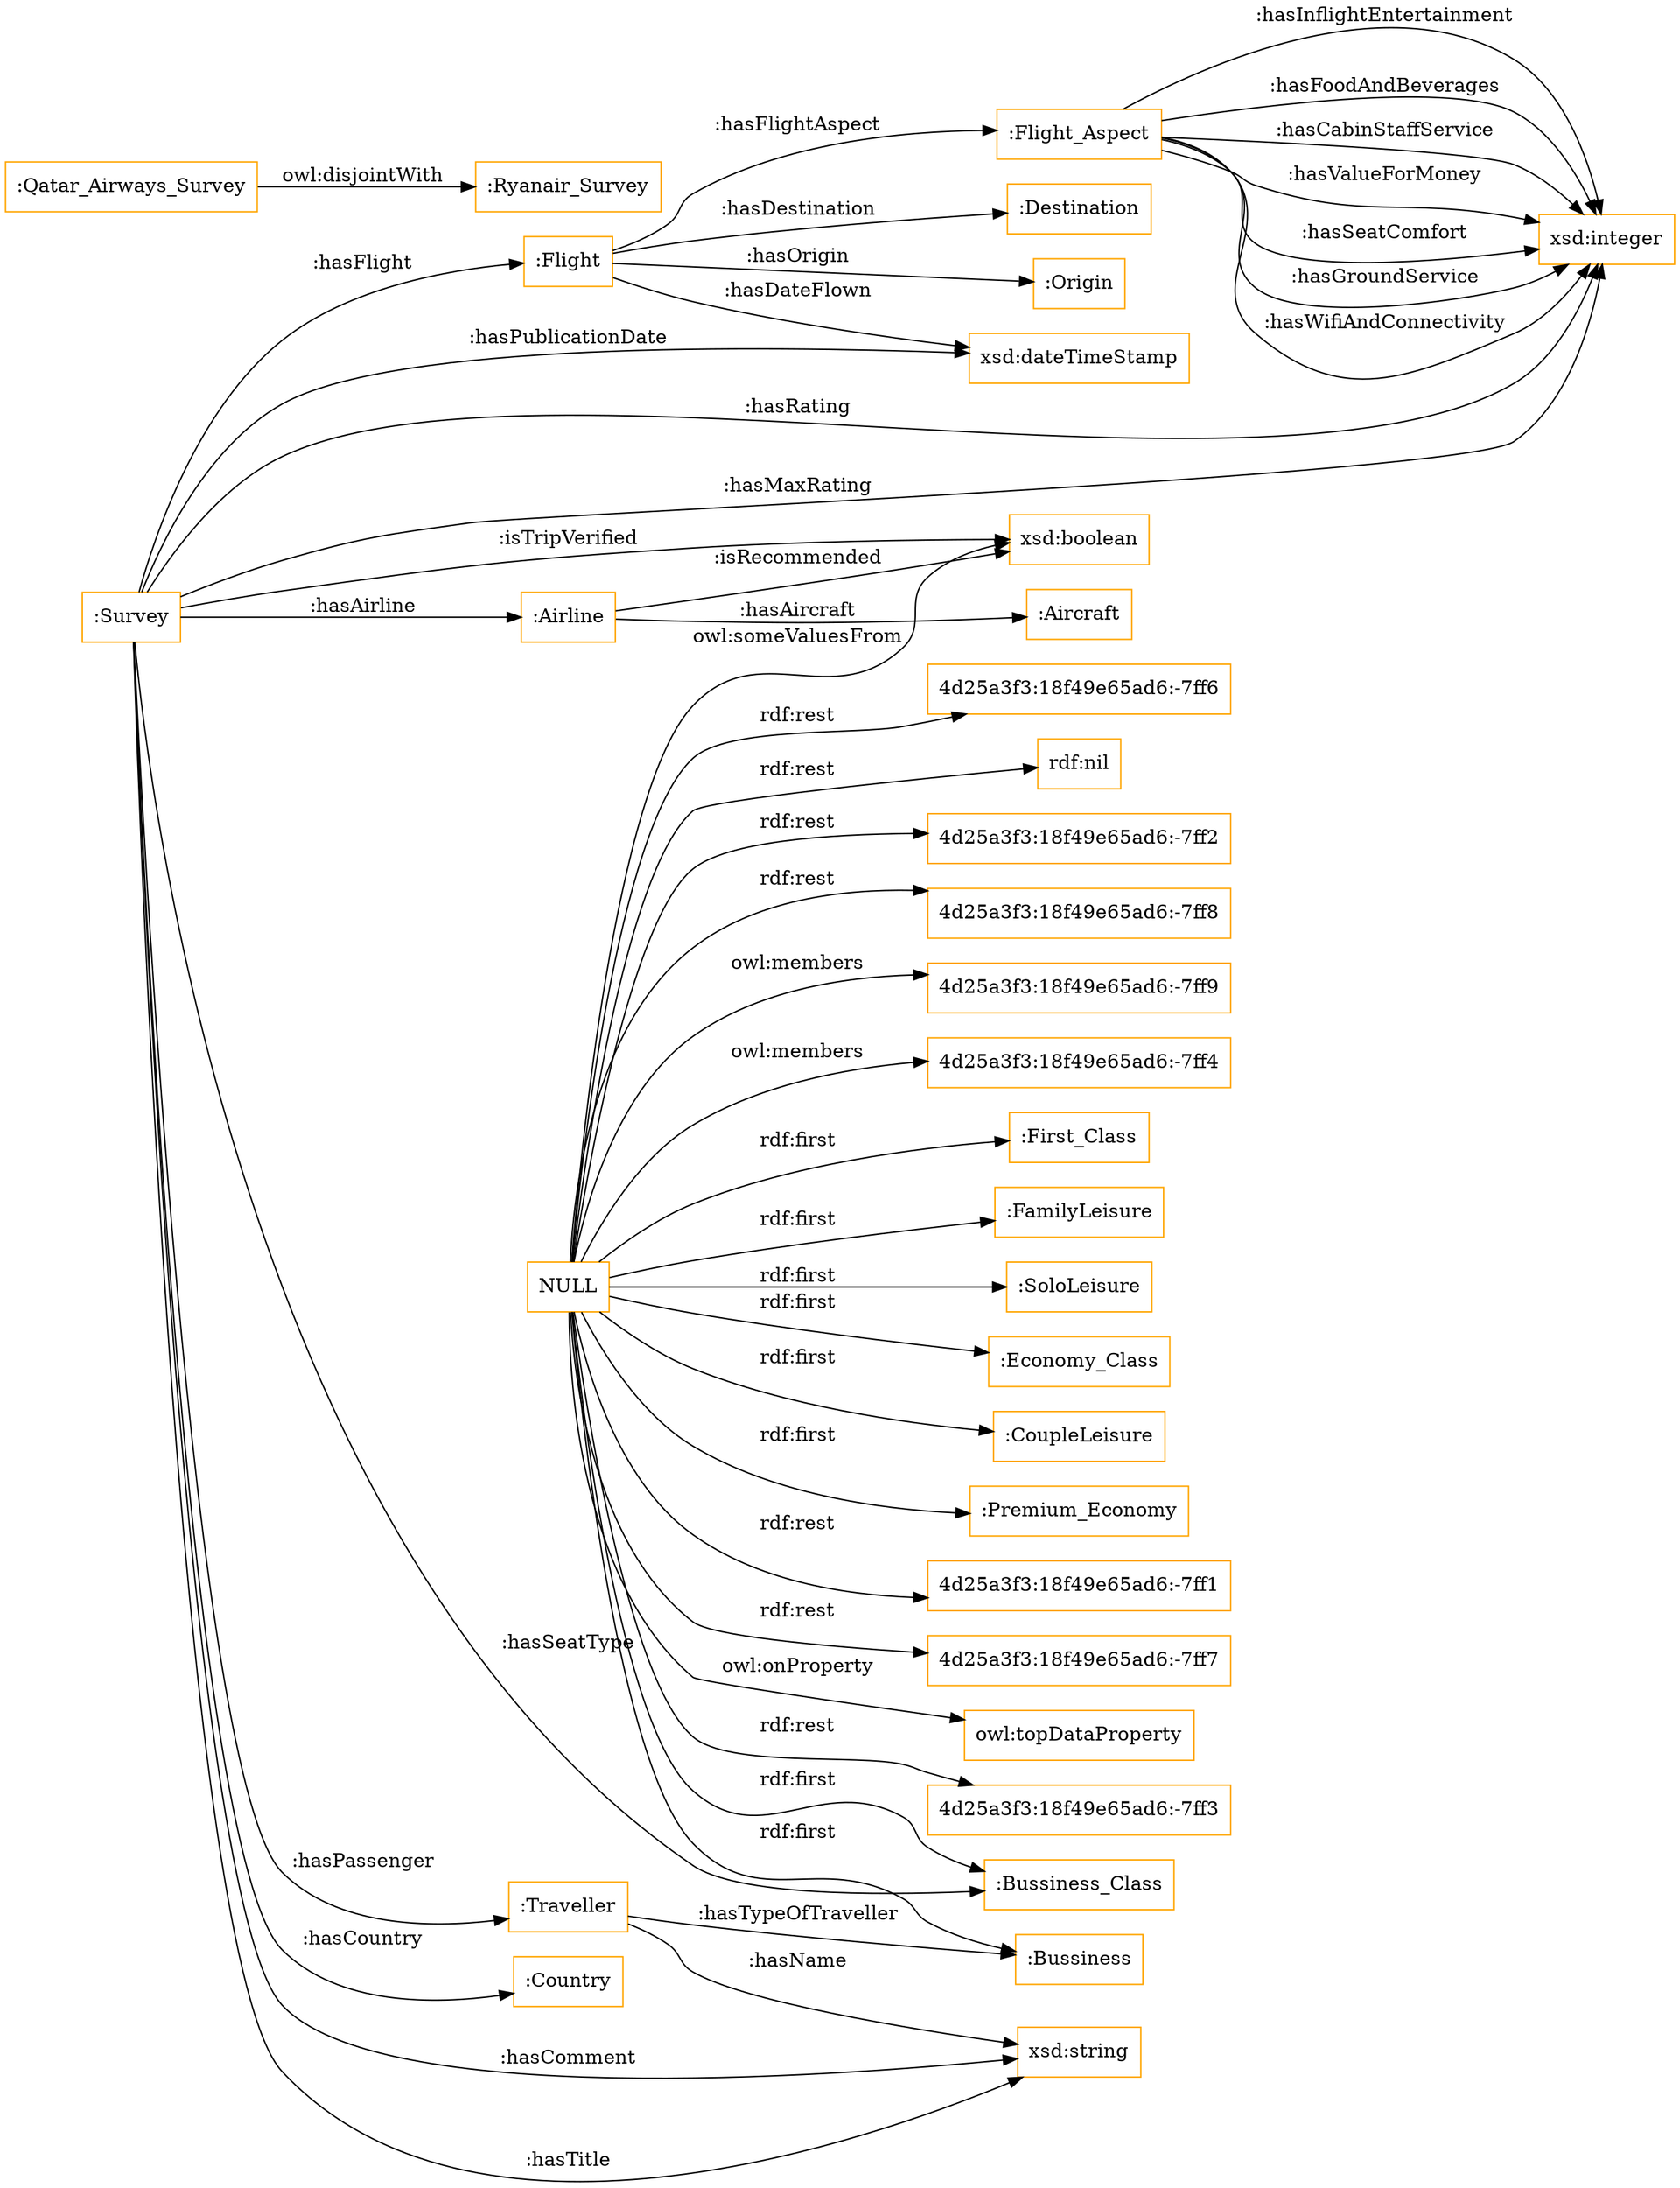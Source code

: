 digraph ar2dtool_diagram { 
rankdir=LR;
size="1501"
node [shape = rectangle, color="orange"]; ":Traveller" ":Destination" ":Flight" ":Economy_Class" ":Bussiness_Class" ":Origin" ":Aircraft" ":Flight_Aspect" ":Survey" ":First_Class" ":Qatar_Airways_Survey" ":FamilyLeisure" ":Airline" ":SoloLeisure" ":CoupleLeisure" ":Country" ":Premium_Economy" ":Ryanair_Survey" ":Bussiness" ; /*classes style*/
	"NULL" -> ":CoupleLeisure" [ label = "rdf:first" ];
	"NULL" -> "4d25a3f3:18f49e65ad6:-7ff1" [ label = "rdf:rest" ];
	"NULL" -> "4d25a3f3:18f49e65ad6:-7ff7" [ label = "rdf:rest" ];
	"NULL" -> "owl:topDataProperty" [ label = "owl:onProperty" ];
	"NULL" -> "4d25a3f3:18f49e65ad6:-7ff3" [ label = "rdf:rest" ];
	"NULL" -> "4d25a3f3:18f49e65ad6:-7ff6" [ label = "rdf:rest" ];
	"NULL" -> ":Bussiness" [ label = "rdf:first" ];
	"NULL" -> ":Premium_Economy" [ label = "rdf:first" ];
	"NULL" -> "rdf:nil" [ label = "rdf:rest" ];
	"NULL" -> ":Bussiness_Class" [ label = "rdf:first" ];
	"NULL" -> ":Economy_Class" [ label = "rdf:first" ];
	"NULL" -> ":SoloLeisure" [ label = "rdf:first" ];
	"NULL" -> "4d25a3f3:18f49e65ad6:-7ff2" [ label = "rdf:rest" ];
	"NULL" -> "4d25a3f3:18f49e65ad6:-7ff8" [ label = "rdf:rest" ];
	"NULL" -> ":FamilyLeisure" [ label = "rdf:first" ];
	"NULL" -> "xsd:boolean" [ label = "owl:someValuesFrom" ];
	"NULL" -> ":First_Class" [ label = "rdf:first" ];
	"NULL" -> "4d25a3f3:18f49e65ad6:-7ff9" [ label = "owl:members" ];
	"NULL" -> "4d25a3f3:18f49e65ad6:-7ff4" [ label = "owl:members" ];
	":Qatar_Airways_Survey" -> ":Ryanair_Survey" [ label = "owl:disjointWith" ];
	":Flight" -> ":Origin" [ label = ":hasOrigin" ];
	":Survey" -> ":Flight" [ label = ":hasFlight" ];
	":Survey" -> "xsd:integer" [ label = ":hasRating" ];
	":Survey" -> "xsd:string" [ label = ":hasTitle" ];
	":Flight_Aspect" -> "xsd:integer" [ label = ":hasValueForMoney" ];
	":Survey" -> ":Airline" [ label = ":hasAirline" ];
	":Survey" -> "xsd:dateTimeStamp" [ label = ":hasPublicationDate" ];
	":Survey" -> "xsd:boolean" [ label = ":isTripVerified" ];
	":Flight" -> "xsd:dateTimeStamp" [ label = ":hasDateFlown" ];
	":Airline" -> ":Aircraft" [ label = ":hasAircraft" ];
	":Traveller" -> "xsd:string" [ label = ":hasName" ];
	":Survey" -> "xsd:integer" [ label = ":hasMaxRating" ];
	":Survey" -> ":Country" [ label = ":hasCountry" ];
	":Flight_Aspect" -> "xsd:integer" [ label = ":hasSeatComfort" ];
	":Survey" -> "xsd:string" [ label = ":hasComment" ];
	":Survey" -> ":Traveller" [ label = ":hasPassenger" ];
	":Flight_Aspect" -> "xsd:integer" [ label = ":hasGroundService" ];
	":Flight" -> ":Destination" [ label = ":hasDestination" ];
	":Flight" -> ":Flight_Aspect" [ label = ":hasFlightAspect" ];
	":Traveller" -> ":Bussiness" [ label = ":hasTypeOfTraveller" ];
	":Flight_Aspect" -> "xsd:integer" [ label = ":hasWifiAndConnectivity" ];
	":Flight_Aspect" -> "xsd:integer" [ label = ":hasInflightEntertainment" ];
	":Survey" -> ":Bussiness_Class" [ label = ":hasSeatType" ];
	":Airline" -> "xsd:boolean" [ label = ":isRecommended" ];
	":Flight_Aspect" -> "xsd:integer" [ label = ":hasFoodAndBeverages" ];
	":Flight_Aspect" -> "xsd:integer" [ label = ":hasCabinStaffService" ];

}
